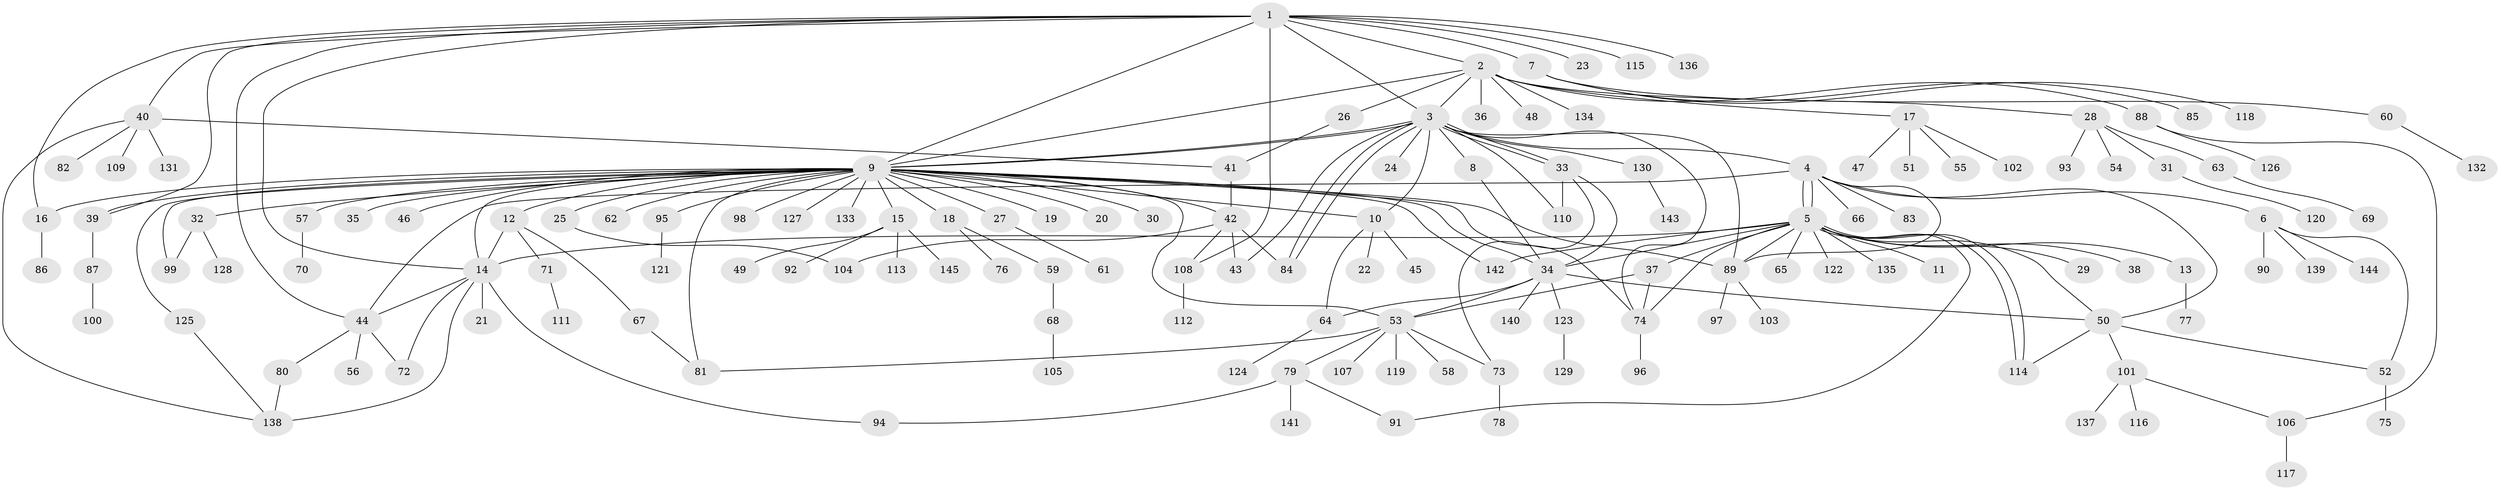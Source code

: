 // Generated by graph-tools (version 1.1) at 2025/49/03/09/25 03:49:47]
// undirected, 145 vertices, 195 edges
graph export_dot {
graph [start="1"]
  node [color=gray90,style=filled];
  1;
  2;
  3;
  4;
  5;
  6;
  7;
  8;
  9;
  10;
  11;
  12;
  13;
  14;
  15;
  16;
  17;
  18;
  19;
  20;
  21;
  22;
  23;
  24;
  25;
  26;
  27;
  28;
  29;
  30;
  31;
  32;
  33;
  34;
  35;
  36;
  37;
  38;
  39;
  40;
  41;
  42;
  43;
  44;
  45;
  46;
  47;
  48;
  49;
  50;
  51;
  52;
  53;
  54;
  55;
  56;
  57;
  58;
  59;
  60;
  61;
  62;
  63;
  64;
  65;
  66;
  67;
  68;
  69;
  70;
  71;
  72;
  73;
  74;
  75;
  76;
  77;
  78;
  79;
  80;
  81;
  82;
  83;
  84;
  85;
  86;
  87;
  88;
  89;
  90;
  91;
  92;
  93;
  94;
  95;
  96;
  97;
  98;
  99;
  100;
  101;
  102;
  103;
  104;
  105;
  106;
  107;
  108;
  109;
  110;
  111;
  112;
  113;
  114;
  115;
  116;
  117;
  118;
  119;
  120;
  121;
  122;
  123;
  124;
  125;
  126;
  127;
  128;
  129;
  130;
  131;
  132;
  133;
  134;
  135;
  136;
  137;
  138;
  139;
  140;
  141;
  142;
  143;
  144;
  145;
  1 -- 2;
  1 -- 3;
  1 -- 7;
  1 -- 9;
  1 -- 14;
  1 -- 16;
  1 -- 23;
  1 -- 39;
  1 -- 40;
  1 -- 44;
  1 -- 108;
  1 -- 115;
  1 -- 136;
  2 -- 3;
  2 -- 9;
  2 -- 17;
  2 -- 26;
  2 -- 28;
  2 -- 36;
  2 -- 48;
  2 -- 88;
  2 -- 134;
  3 -- 4;
  3 -- 8;
  3 -- 9;
  3 -- 9;
  3 -- 10;
  3 -- 24;
  3 -- 33;
  3 -- 33;
  3 -- 43;
  3 -- 74;
  3 -- 84;
  3 -- 84;
  3 -- 89;
  3 -- 110;
  3 -- 130;
  4 -- 5;
  4 -- 5;
  4 -- 6;
  4 -- 44;
  4 -- 50;
  4 -- 66;
  4 -- 83;
  4 -- 89;
  5 -- 11;
  5 -- 13;
  5 -- 14;
  5 -- 29;
  5 -- 34;
  5 -- 37;
  5 -- 38;
  5 -- 50;
  5 -- 65;
  5 -- 74;
  5 -- 89;
  5 -- 91;
  5 -- 114;
  5 -- 114;
  5 -- 122;
  5 -- 135;
  5 -- 142;
  6 -- 52;
  6 -- 90;
  6 -- 139;
  6 -- 144;
  7 -- 60;
  7 -- 85;
  7 -- 118;
  8 -- 34;
  9 -- 10;
  9 -- 12;
  9 -- 14;
  9 -- 15;
  9 -- 16;
  9 -- 18;
  9 -- 19;
  9 -- 20;
  9 -- 25;
  9 -- 27;
  9 -- 30;
  9 -- 32;
  9 -- 34;
  9 -- 35;
  9 -- 39;
  9 -- 42;
  9 -- 46;
  9 -- 53;
  9 -- 57;
  9 -- 62;
  9 -- 74;
  9 -- 81;
  9 -- 89;
  9 -- 95;
  9 -- 98;
  9 -- 99;
  9 -- 125;
  9 -- 127;
  9 -- 133;
  9 -- 142;
  10 -- 22;
  10 -- 45;
  10 -- 64;
  12 -- 14;
  12 -- 67;
  12 -- 71;
  13 -- 77;
  14 -- 21;
  14 -- 44;
  14 -- 72;
  14 -- 94;
  14 -- 138;
  15 -- 49;
  15 -- 92;
  15 -- 113;
  15 -- 145;
  16 -- 86;
  17 -- 47;
  17 -- 51;
  17 -- 55;
  17 -- 102;
  18 -- 59;
  18 -- 76;
  25 -- 104;
  26 -- 41;
  27 -- 61;
  28 -- 31;
  28 -- 54;
  28 -- 63;
  28 -- 93;
  31 -- 120;
  32 -- 99;
  32 -- 128;
  33 -- 34;
  33 -- 73;
  33 -- 110;
  34 -- 50;
  34 -- 53;
  34 -- 64;
  34 -- 123;
  34 -- 140;
  37 -- 53;
  37 -- 74;
  39 -- 87;
  40 -- 41;
  40 -- 82;
  40 -- 109;
  40 -- 131;
  40 -- 138;
  41 -- 42;
  42 -- 43;
  42 -- 84;
  42 -- 104;
  42 -- 108;
  44 -- 56;
  44 -- 72;
  44 -- 80;
  50 -- 52;
  50 -- 101;
  50 -- 114;
  52 -- 75;
  53 -- 58;
  53 -- 73;
  53 -- 79;
  53 -- 81;
  53 -- 107;
  53 -- 119;
  57 -- 70;
  59 -- 68;
  60 -- 132;
  63 -- 69;
  64 -- 124;
  67 -- 81;
  68 -- 105;
  71 -- 111;
  73 -- 78;
  74 -- 96;
  79 -- 91;
  79 -- 94;
  79 -- 141;
  80 -- 138;
  87 -- 100;
  88 -- 106;
  88 -- 126;
  89 -- 97;
  89 -- 103;
  95 -- 121;
  101 -- 106;
  101 -- 116;
  101 -- 137;
  106 -- 117;
  108 -- 112;
  123 -- 129;
  125 -- 138;
  130 -- 143;
}
